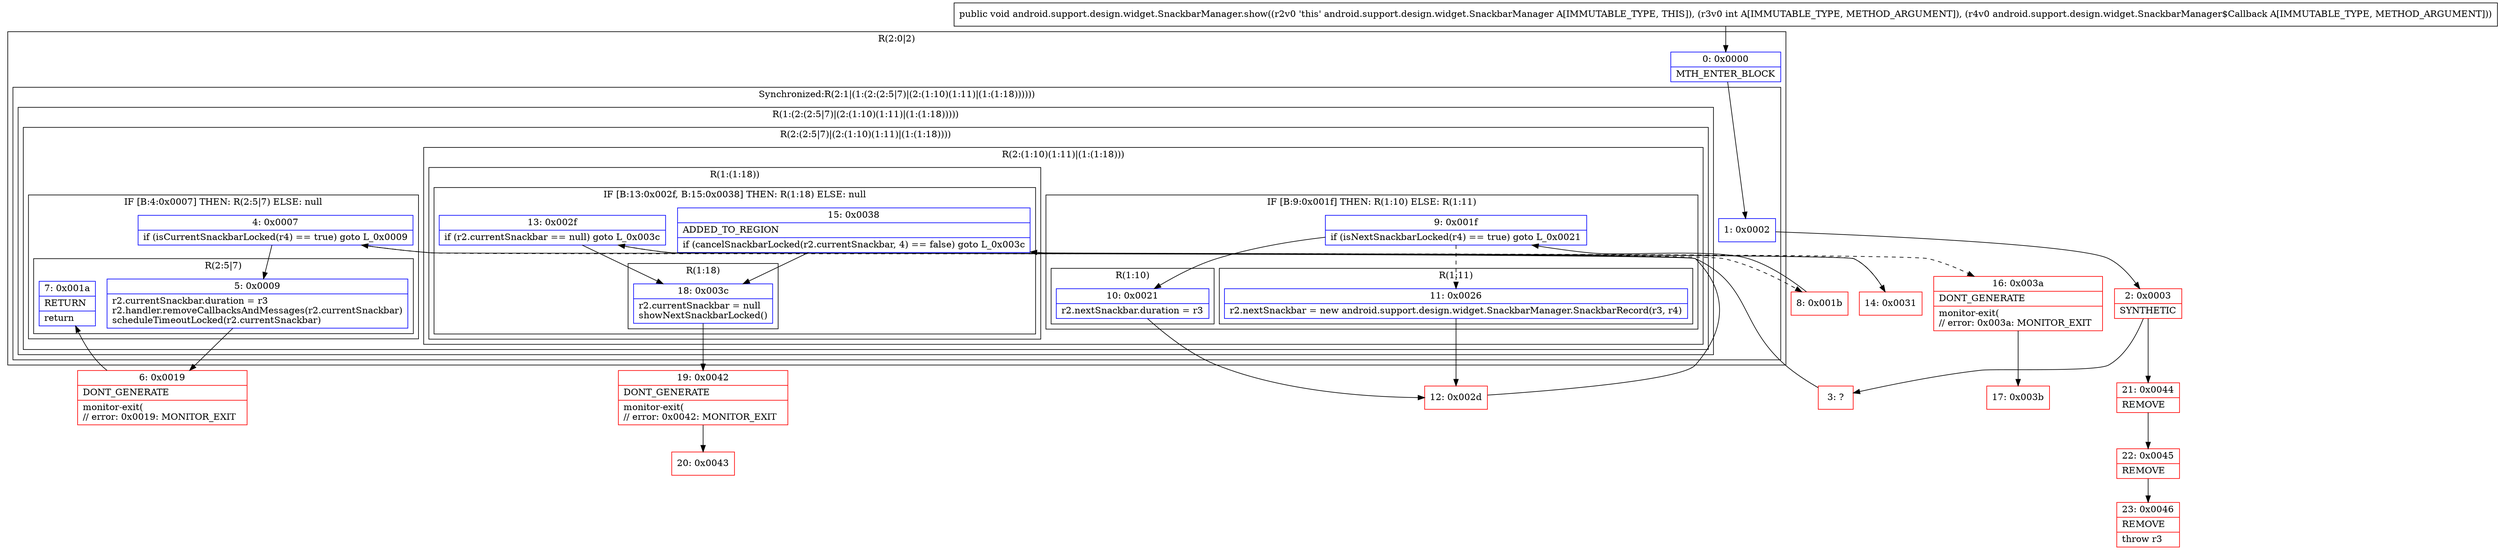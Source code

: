 digraph "CFG forandroid.support.design.widget.SnackbarManager.show(ILandroid\/support\/design\/widget\/SnackbarManager$Callback;)V" {
subgraph cluster_Region_106110215 {
label = "R(2:0|2)";
node [shape=record,color=blue];
Node_0 [shape=record,label="{0\:\ 0x0000|MTH_ENTER_BLOCK\l}"];
subgraph cluster_SynchronizedRegion_597034646 {
label = "Synchronized:R(2:1|(1:(2:(2:5|7)|(2:(1:10)(1:11)|(1:(1:18))))))";
node [shape=record,color=blue];
Node_1 [shape=record,label="{1\:\ 0x0002}"];
subgraph cluster_Region_500036761 {
label = "R(1:(2:(2:5|7)|(2:(1:10)(1:11)|(1:(1:18)))))";
node [shape=record,color=blue];
subgraph cluster_Region_1226338743 {
label = "R(2:(2:5|7)|(2:(1:10)(1:11)|(1:(1:18))))";
node [shape=record,color=blue];
subgraph cluster_IfRegion_1463674550 {
label = "IF [B:4:0x0007] THEN: R(2:5|7) ELSE: null";
node [shape=record,color=blue];
Node_4 [shape=record,label="{4\:\ 0x0007|if (isCurrentSnackbarLocked(r4) == true) goto L_0x0009\l}"];
subgraph cluster_Region_1150085233 {
label = "R(2:5|7)";
node [shape=record,color=blue];
Node_5 [shape=record,label="{5\:\ 0x0009|r2.currentSnackbar.duration = r3\lr2.handler.removeCallbacksAndMessages(r2.currentSnackbar)\lscheduleTimeoutLocked(r2.currentSnackbar)\l}"];
Node_7 [shape=record,label="{7\:\ 0x001a|RETURN\l|return\l}"];
}
}
subgraph cluster_Region_907519301 {
label = "R(2:(1:10)(1:11)|(1:(1:18)))";
node [shape=record,color=blue];
subgraph cluster_IfRegion_1007222777 {
label = "IF [B:9:0x001f] THEN: R(1:10) ELSE: R(1:11)";
node [shape=record,color=blue];
Node_9 [shape=record,label="{9\:\ 0x001f|if (isNextSnackbarLocked(r4) == true) goto L_0x0021\l}"];
subgraph cluster_Region_70825624 {
label = "R(1:10)";
node [shape=record,color=blue];
Node_10 [shape=record,label="{10\:\ 0x0021|r2.nextSnackbar.duration = r3\l}"];
}
subgraph cluster_Region_659818766 {
label = "R(1:11)";
node [shape=record,color=blue];
Node_11 [shape=record,label="{11\:\ 0x0026|r2.nextSnackbar = new android.support.design.widget.SnackbarManager.SnackbarRecord(r3, r4)\l}"];
}
}
subgraph cluster_Region_753057068 {
label = "R(1:(1:18))";
node [shape=record,color=blue];
subgraph cluster_IfRegion_1475242110 {
label = "IF [B:13:0x002f, B:15:0x0038] THEN: R(1:18) ELSE: null";
node [shape=record,color=blue];
Node_13 [shape=record,label="{13\:\ 0x002f|if (r2.currentSnackbar == null) goto L_0x003c\l}"];
Node_15 [shape=record,label="{15\:\ 0x0038|ADDED_TO_REGION\l|if (cancelSnackbarLocked(r2.currentSnackbar, 4) == false) goto L_0x003c\l}"];
subgraph cluster_Region_371431533 {
label = "R(1:18)";
node [shape=record,color=blue];
Node_18 [shape=record,label="{18\:\ 0x003c|r2.currentSnackbar = null\lshowNextSnackbarLocked()\l}"];
}
}
}
}
}
}
}
}
Node_2 [shape=record,color=red,label="{2\:\ 0x0003|SYNTHETIC\l}"];
Node_3 [shape=record,color=red,label="{3\:\ ?}"];
Node_6 [shape=record,color=red,label="{6\:\ 0x0019|DONT_GENERATE\l|monitor\-exit(\l\/\/ error: 0x0019: MONITOR_EXIT  \l}"];
Node_8 [shape=record,color=red,label="{8\:\ 0x001b}"];
Node_12 [shape=record,color=red,label="{12\:\ 0x002d}"];
Node_14 [shape=record,color=red,label="{14\:\ 0x0031}"];
Node_16 [shape=record,color=red,label="{16\:\ 0x003a|DONT_GENERATE\l|monitor\-exit(\l\/\/ error: 0x003a: MONITOR_EXIT  \l}"];
Node_17 [shape=record,color=red,label="{17\:\ 0x003b}"];
Node_19 [shape=record,color=red,label="{19\:\ 0x0042|DONT_GENERATE\l|monitor\-exit(\l\/\/ error: 0x0042: MONITOR_EXIT  \l}"];
Node_20 [shape=record,color=red,label="{20\:\ 0x0043}"];
Node_21 [shape=record,color=red,label="{21\:\ 0x0044|REMOVE\l}"];
Node_22 [shape=record,color=red,label="{22\:\ 0x0045|REMOVE\l}"];
Node_23 [shape=record,color=red,label="{23\:\ 0x0046|REMOVE\l|throw r3\l}"];
MethodNode[shape=record,label="{public void android.support.design.widget.SnackbarManager.show((r2v0 'this' android.support.design.widget.SnackbarManager A[IMMUTABLE_TYPE, THIS]), (r3v0 int A[IMMUTABLE_TYPE, METHOD_ARGUMENT]), (r4v0 android.support.design.widget.SnackbarManager$Callback A[IMMUTABLE_TYPE, METHOD_ARGUMENT])) }"];
MethodNode -> Node_0;
Node_0 -> Node_1;
Node_1 -> Node_2;
Node_4 -> Node_5;
Node_4 -> Node_8[style=dashed];
Node_5 -> Node_6;
Node_9 -> Node_10;
Node_9 -> Node_11[style=dashed];
Node_10 -> Node_12;
Node_11 -> Node_12;
Node_13 -> Node_14[style=dashed];
Node_13 -> Node_18;
Node_15 -> Node_16[style=dashed];
Node_15 -> Node_18;
Node_18 -> Node_19;
Node_2 -> Node_3;
Node_2 -> Node_21;
Node_3 -> Node_4;
Node_6 -> Node_7;
Node_8 -> Node_9;
Node_12 -> Node_13;
Node_14 -> Node_15;
Node_16 -> Node_17;
Node_19 -> Node_20;
Node_21 -> Node_22;
Node_22 -> Node_23;
}

